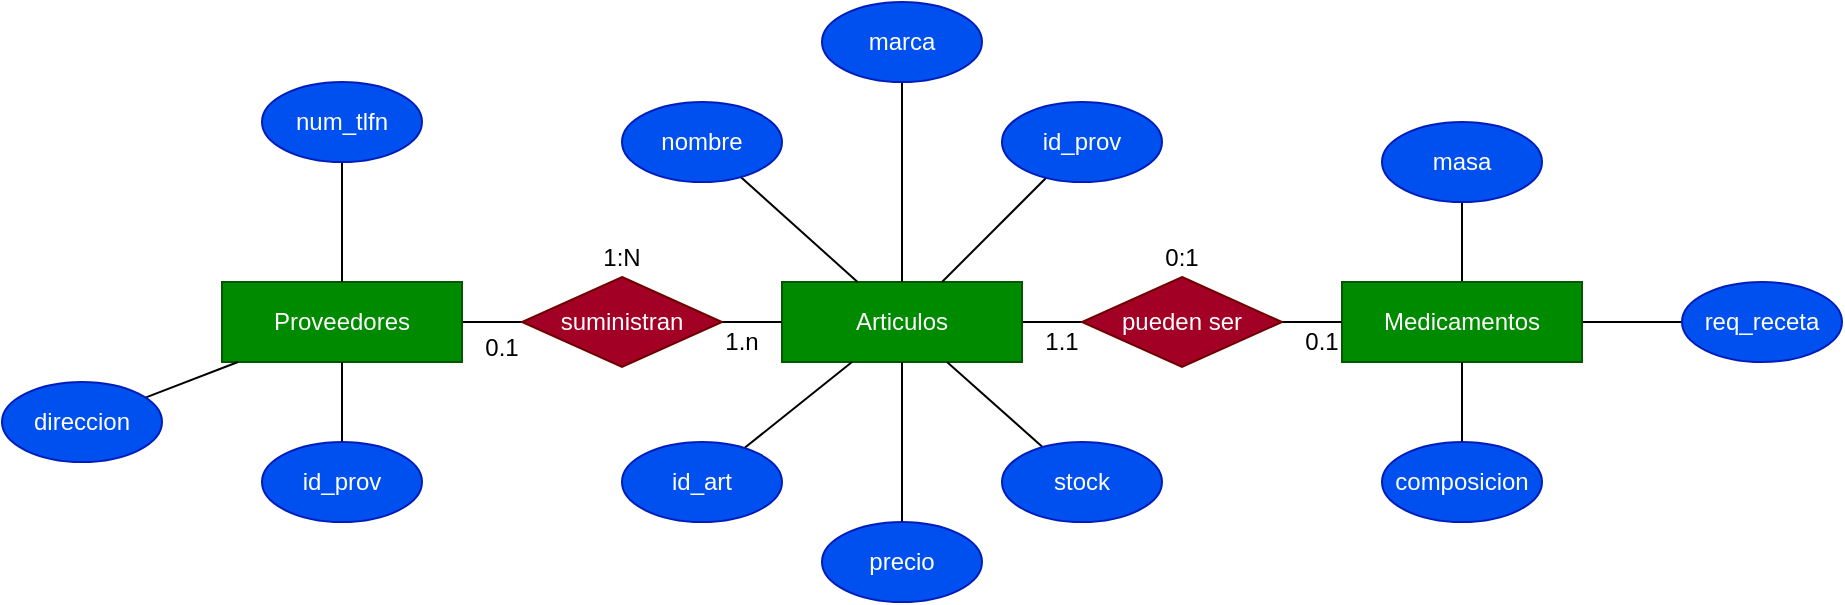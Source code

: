 <mxfile version="15.8.7" type="device"><diagram id="M2Ni3yoPJTkzmk4sGLc8" name="Page-1"><mxGraphModel dx="785" dy="604" grid="1" gridSize="10" guides="1" tooltips="1" connect="1" arrows="1" fold="1" page="1" pageScale="1" pageWidth="827" pageHeight="1169" math="0" shadow="0"><root><mxCell id="0"/><mxCell id="1" parent="0"/><mxCell id="6N668i5K10lFUl8hJMjQ-10" style="edgeStyle=orthogonalEdgeStyle;rounded=0;orthogonalLoop=1;jettySize=auto;html=1;endArrow=none;endFill=0;" parent="1" source="6N668i5K10lFUl8hJMjQ-1" target="6N668i5K10lFUl8hJMjQ-8" edge="1"><mxGeometry relative="1" as="geometry"/></mxCell><mxCell id="6N668i5K10lFUl8hJMjQ-1" value="Proveedores" style="rounded=0;whiteSpace=wrap;html=1;fillColor=#008a00;fontColor=#ffffff;strokeColor=#005700;" parent="1" vertex="1"><mxGeometry x="160" y="170" width="120" height="40" as="geometry"/></mxCell><mxCell id="6N668i5K10lFUl8hJMjQ-13" style="edgeStyle=orthogonalEdgeStyle;rounded=0;orthogonalLoop=1;jettySize=auto;html=1;endArrow=none;endFill=0;" parent="1" source="6N668i5K10lFUl8hJMjQ-2" target="6N668i5K10lFUl8hJMjQ-12" edge="1"><mxGeometry relative="1" as="geometry"/></mxCell><mxCell id="6N668i5K10lFUl8hJMjQ-2" value="Articulos" style="rounded=0;whiteSpace=wrap;html=1;fillColor=#008a00;fontColor=#ffffff;strokeColor=#005700;" parent="1" vertex="1"><mxGeometry x="440" y="170" width="120" height="40" as="geometry"/></mxCell><mxCell id="MLX6tjKXa1mFbvBD0Ovs-1" style="rounded=0;orthogonalLoop=1;jettySize=auto;html=1;endArrow=none;endFill=0;" parent="1" source="6N668i5K10lFUl8hJMjQ-3" target="6N668i5K10lFUl8hJMjQ-37" edge="1"><mxGeometry relative="1" as="geometry"/></mxCell><mxCell id="MLX6tjKXa1mFbvBD0Ovs-3" style="edgeStyle=none;rounded=0;orthogonalLoop=1;jettySize=auto;html=1;endArrow=none;endFill=0;" parent="1" source="6N668i5K10lFUl8hJMjQ-3" target="6N668i5K10lFUl8hJMjQ-38" edge="1"><mxGeometry relative="1" as="geometry"/></mxCell><mxCell id="6N668i5K10lFUl8hJMjQ-3" value="Medicamentos" style="rounded=0;whiteSpace=wrap;html=1;fillColor=#008a00;fontColor=#ffffff;strokeColor=#005700;" parent="1" vertex="1"><mxGeometry x="720" y="170" width="120" height="40" as="geometry"/></mxCell><mxCell id="6N668i5K10lFUl8hJMjQ-11" style="edgeStyle=orthogonalEdgeStyle;rounded=0;orthogonalLoop=1;jettySize=auto;html=1;endArrow=none;endFill=0;" parent="1" source="6N668i5K10lFUl8hJMjQ-8" target="6N668i5K10lFUl8hJMjQ-2" edge="1"><mxGeometry relative="1" as="geometry"/></mxCell><mxCell id="6N668i5K10lFUl8hJMjQ-8" value="suministran" style="rhombus;whiteSpace=wrap;html=1;fillColor=#a20025;fontColor=#ffffff;strokeColor=#6F0000;" parent="1" vertex="1"><mxGeometry x="310" y="167.5" width="100" height="45" as="geometry"/></mxCell><mxCell id="6N668i5K10lFUl8hJMjQ-14" style="edgeStyle=orthogonalEdgeStyle;rounded=0;orthogonalLoop=1;jettySize=auto;html=1;endArrow=none;endFill=0;" parent="1" source="6N668i5K10lFUl8hJMjQ-12" target="6N668i5K10lFUl8hJMjQ-3" edge="1"><mxGeometry relative="1" as="geometry"/></mxCell><mxCell id="6N668i5K10lFUl8hJMjQ-12" value="pueden ser" style="rhombus;whiteSpace=wrap;html=1;fillColor=#a20025;fontColor=#ffffff;strokeColor=#6F0000;" parent="1" vertex="1"><mxGeometry x="590" y="167.5" width="100" height="45" as="geometry"/></mxCell><mxCell id="6N668i5K10lFUl8hJMjQ-18" style="edgeStyle=none;rounded=0;orthogonalLoop=1;jettySize=auto;html=1;endArrow=none;endFill=0;" parent="1" source="6N668i5K10lFUl8hJMjQ-17" target="6N668i5K10lFUl8hJMjQ-1" edge="1"><mxGeometry relative="1" as="geometry"/></mxCell><mxCell id="6N668i5K10lFUl8hJMjQ-17" value="num_tlfn" style="ellipse;whiteSpace=wrap;html=1;fillColor=#0050ef;fontColor=#ffffff;strokeColor=#001DBC;" parent="1" vertex="1"><mxGeometry x="180" y="70" width="80" height="40" as="geometry"/></mxCell><mxCell id="6N668i5K10lFUl8hJMjQ-20" style="edgeStyle=none;rounded=0;orthogonalLoop=1;jettySize=auto;html=1;endArrow=none;endFill=0;" parent="1" source="6N668i5K10lFUl8hJMjQ-19" target="6N668i5K10lFUl8hJMjQ-1" edge="1"><mxGeometry relative="1" as="geometry"/></mxCell><mxCell id="6N668i5K10lFUl8hJMjQ-19" value="direccion" style="ellipse;whiteSpace=wrap;html=1;fillColor=#0050ef;fontColor=#ffffff;strokeColor=#001DBC;" parent="1" vertex="1"><mxGeometry x="50" y="220" width="80" height="40" as="geometry"/></mxCell><mxCell id="6N668i5K10lFUl8hJMjQ-23" style="edgeStyle=none;rounded=0;orthogonalLoop=1;jettySize=auto;html=1;endArrow=none;endFill=0;" parent="1" source="6N668i5K10lFUl8hJMjQ-21" target="6N668i5K10lFUl8hJMjQ-1" edge="1"><mxGeometry relative="1" as="geometry"/></mxCell><mxCell id="6N668i5K10lFUl8hJMjQ-21" value="id_prov" style="ellipse;whiteSpace=wrap;html=1;fillColor=#0050ef;fontColor=#ffffff;strokeColor=#001DBC;" parent="1" vertex="1"><mxGeometry x="180" y="250" width="80" height="40" as="geometry"/></mxCell><mxCell id="6N668i5K10lFUl8hJMjQ-35" style="edgeStyle=none;rounded=0;orthogonalLoop=1;jettySize=auto;html=1;endArrow=none;endFill=0;" parent="1" source="6N668i5K10lFUl8hJMjQ-24" target="6N668i5K10lFUl8hJMjQ-2" edge="1"><mxGeometry relative="1" as="geometry"/></mxCell><mxCell id="6N668i5K10lFUl8hJMjQ-24" value="nombre" style="ellipse;whiteSpace=wrap;html=1;fillColor=#0050ef;fontColor=#ffffff;strokeColor=#001DBC;" parent="1" vertex="1"><mxGeometry x="360" y="80" width="80" height="40" as="geometry"/></mxCell><mxCell id="6N668i5K10lFUl8hJMjQ-36" style="edgeStyle=none;rounded=0;orthogonalLoop=1;jettySize=auto;html=1;endArrow=none;endFill=0;" parent="1" source="6N668i5K10lFUl8hJMjQ-25" target="6N668i5K10lFUl8hJMjQ-2" edge="1"><mxGeometry relative="1" as="geometry"/></mxCell><mxCell id="6N668i5K10lFUl8hJMjQ-25" value="marca" style="ellipse;whiteSpace=wrap;html=1;fillColor=#0050ef;fontColor=#ffffff;strokeColor=#001DBC;" parent="1" vertex="1"><mxGeometry x="460" y="30" width="80" height="40" as="geometry"/></mxCell><mxCell id="6N668i5K10lFUl8hJMjQ-32" style="edgeStyle=none;rounded=0;orthogonalLoop=1;jettySize=auto;html=1;endArrow=none;endFill=0;" parent="1" source="6N668i5K10lFUl8hJMjQ-26" target="6N668i5K10lFUl8hJMjQ-2" edge="1"><mxGeometry relative="1" as="geometry"/></mxCell><mxCell id="6N668i5K10lFUl8hJMjQ-26" value="precio" style="ellipse;whiteSpace=wrap;html=1;fillColor=#0050ef;fontColor=#ffffff;strokeColor=#001DBC;" parent="1" vertex="1"><mxGeometry x="460" y="290" width="80" height="40" as="geometry"/></mxCell><mxCell id="6N668i5K10lFUl8hJMjQ-31" style="edgeStyle=none;rounded=0;orthogonalLoop=1;jettySize=auto;html=1;endArrow=none;endFill=0;" parent="1" source="6N668i5K10lFUl8hJMjQ-27" target="6N668i5K10lFUl8hJMjQ-2" edge="1"><mxGeometry relative="1" as="geometry"/></mxCell><mxCell id="6N668i5K10lFUl8hJMjQ-27" value="id_art" style="ellipse;whiteSpace=wrap;html=1;fillColor=#0050ef;fontColor=#ffffff;strokeColor=#001DBC;" parent="1" vertex="1"><mxGeometry x="360" y="250" width="80" height="40" as="geometry"/></mxCell><mxCell id="6N668i5K10lFUl8hJMjQ-34" style="edgeStyle=none;rounded=0;orthogonalLoop=1;jettySize=auto;html=1;endArrow=none;endFill=0;" parent="1" source="6N668i5K10lFUl8hJMjQ-28" target="6N668i5K10lFUl8hJMjQ-2" edge="1"><mxGeometry relative="1" as="geometry"/></mxCell><mxCell id="6N668i5K10lFUl8hJMjQ-28" value="id_prov" style="ellipse;whiteSpace=wrap;html=1;fillColor=#0050ef;fontColor=#ffffff;strokeColor=#001DBC;" parent="1" vertex="1"><mxGeometry x="550" y="80" width="80" height="40" as="geometry"/></mxCell><mxCell id="6N668i5K10lFUl8hJMjQ-33" style="edgeStyle=none;rounded=0;orthogonalLoop=1;jettySize=auto;html=1;endArrow=none;endFill=0;" parent="1" source="6N668i5K10lFUl8hJMjQ-30" target="6N668i5K10lFUl8hJMjQ-2" edge="1"><mxGeometry relative="1" as="geometry"/></mxCell><mxCell id="6N668i5K10lFUl8hJMjQ-30" value="stock" style="ellipse;whiteSpace=wrap;html=1;fillColor=#0050ef;fontColor=#ffffff;strokeColor=#001DBC;" parent="1" vertex="1"><mxGeometry x="550" y="250" width="80" height="40" as="geometry"/></mxCell><mxCell id="6N668i5K10lFUl8hJMjQ-37" value="masa" style="ellipse;whiteSpace=wrap;html=1;fillColor=#0050ef;fontColor=#ffffff;strokeColor=#001DBC;" parent="1" vertex="1"><mxGeometry x="740" y="90" width="80" height="40" as="geometry"/></mxCell><mxCell id="6N668i5K10lFUl8hJMjQ-38" value="req_receta" style="ellipse;whiteSpace=wrap;html=1;fillColor=#0050ef;fontColor=#ffffff;strokeColor=#001DBC;" parent="1" vertex="1"><mxGeometry x="890" y="170" width="80" height="40" as="geometry"/></mxCell><mxCell id="MLX6tjKXa1mFbvBD0Ovs-4" style="edgeStyle=none;rounded=0;orthogonalLoop=1;jettySize=auto;html=1;endArrow=none;endFill=0;" parent="1" source="6N668i5K10lFUl8hJMjQ-39" target="6N668i5K10lFUl8hJMjQ-3" edge="1"><mxGeometry relative="1" as="geometry"/></mxCell><mxCell id="6N668i5K10lFUl8hJMjQ-39" value="composicion" style="ellipse;whiteSpace=wrap;html=1;fillColor=#0050ef;fontColor=#ffffff;strokeColor=#001DBC;" parent="1" vertex="1"><mxGeometry x="740" y="250" width="80" height="40" as="geometry"/></mxCell><mxCell id="MLX6tjKXa1mFbvBD0Ovs-5" value="0.1" style="text;html=1;strokeColor=none;fillColor=none;align=center;verticalAlign=middle;whiteSpace=wrap;rounded=0;" parent="1" vertex="1"><mxGeometry x="280" y="192.5" width="40" height="20" as="geometry"/></mxCell><mxCell id="MLX6tjKXa1mFbvBD0Ovs-6" value="1.n" style="text;html=1;strokeColor=none;fillColor=none;align=center;verticalAlign=middle;whiteSpace=wrap;rounded=0;" parent="1" vertex="1"><mxGeometry x="400" y="190" width="40" height="20" as="geometry"/></mxCell><mxCell id="MLX6tjKXa1mFbvBD0Ovs-7" value="1:N" style="text;html=1;strokeColor=none;fillColor=none;align=center;verticalAlign=middle;whiteSpace=wrap;rounded=0;" parent="1" vertex="1"><mxGeometry x="340" y="147.5" width="40" height="20" as="geometry"/></mxCell><mxCell id="MLX6tjKXa1mFbvBD0Ovs-8" value="0.1" style="text;html=1;strokeColor=none;fillColor=none;align=center;verticalAlign=middle;whiteSpace=wrap;rounded=0;" parent="1" vertex="1"><mxGeometry x="690" y="190" width="40" height="20" as="geometry"/></mxCell><mxCell id="MLX6tjKXa1mFbvBD0Ovs-9" value="1.1" style="text;html=1;strokeColor=none;fillColor=none;align=center;verticalAlign=middle;whiteSpace=wrap;rounded=0;" parent="1" vertex="1"><mxGeometry x="560" y="190" width="40" height="20" as="geometry"/></mxCell><mxCell id="MLX6tjKXa1mFbvBD0Ovs-10" value="0:1" style="text;html=1;strokeColor=none;fillColor=none;align=center;verticalAlign=middle;whiteSpace=wrap;rounded=0;" parent="1" vertex="1"><mxGeometry x="620" y="147.5" width="40" height="20" as="geometry"/></mxCell></root></mxGraphModel></diagram></mxfile>